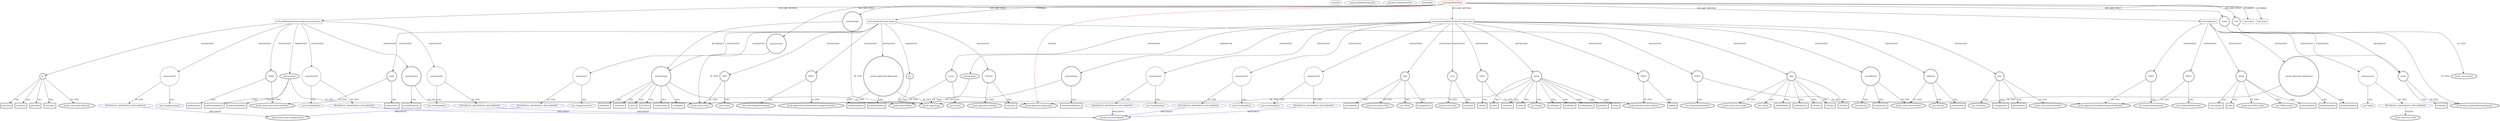 digraph {
baseInfo[graphId=262,category="extension_graph",isAnonymous=false,possibleRelation=true]
frameworkRelatedTypesInfo[0="javafx.application.Application"]
possibleCollaborationsInfo[0="262~CLIENT_METHOD_DECLARATION-INSTANTIATION-~javafx.application.Application ~javafx.beans.value.ChangeListener ~false~true",1="262~CLIENT_METHOD_DECLARATION-INSTANTIATION-~javafx.application.Application ~javafx.event.EventHandler ~false~true",2="262~OVERRIDING_METHOD_DECLARATION-INSTANTIATION-~javafx.application.Application ~javafx.beans.value.ChangeListener ~false~true",3="262~CLIENT_METHOD_DECLARATION-INSTANTIATION-~javafx.application.Application ~javafx.concurrent.Task ~false~true"]
locationInfo[projectName="DC37-Super-Mario-Paint",filePath="/DC37-Super-Mario-Paint/Super-Mario-Paint-master/src/smp/SuperMarioPaint.java",contextSignature="SuperMarioPaint",graphId="262"]
0[label="smp.SuperMarioPaint",vertexType="ROOT_CLIENT_CLASS_DECLARATION",isFrameworkType=false,color=red]
1[label="javafx.application.Application",vertexType="FRAMEWORK_CLASS_TYPE",isFrameworkType=true,peripheries=2]
2[label="primaryScene",vertexType="FIELD_DECLARATION",isFrameworkType=true,peripheries=2,shape=circle]
3[label="javafx.scene.Scene",vertexType="FRAMEWORK_CLASS_TYPE",isFrameworkType=true,peripheries=2]
4[label="primaryStage",vertexType="FIELD_DECLARATION",isFrameworkType=true,peripheries=2,shape=circle]
5[label="javafx.stage.Stage",vertexType="FRAMEWORK_CLASS_TYPE",isFrameworkType=true,peripheries=2]
6[label="ready",vertexType="FIELD_DECLARATION",isFrameworkType=true,peripheries=2,shape=circle]
7[label="javafx.beans.property.BooleanProperty",vertexType="FRAMEWORK_CLASS_TYPE",isFrameworkType=true,peripheries=2]
8[label="root",vertexType="FIELD_DECLARATION",isFrameworkType=true,peripheries=2,shape=circle]
9[label="javafx.scene.Parent",vertexType="FRAMEWORK_CLASS_TYPE",isFrameworkType=true,peripheries=2]
10[label="void init()",vertexType="OVERRIDING_METHOD_DECLARATION",isFrameworkType=false,shape=box]
11[label="void start(javafx.stage.Stage)",vertexType="OVERRIDING_METHOD_DECLARATION",isFrameworkType=false,shape=box]
12[label="ps",vertexType="PARAMETER_DECLARATION",isFrameworkType=true,peripheries=2]
14[label="ready",vertexType="VARIABLE_EXPRESION",isFrameworkType=true,peripheries=2,shape=circle]
16[label="javafx.beans.value.ObservableValue",vertexType="FRAMEWORK_INTERFACE_TYPE",isFrameworkType=true,peripheries=2]
15[label="addListener()",vertexType="INSIDE_CALL",isFrameworkType=true,peripheries=2,shape=box]
18[label="anonymous1",vertexType="VARIABLE_EXPRESION",isFrameworkType=false,shape=circle]
19[label="REFERENCE_ANONYMOUS_DECLARATION",vertexType="REFERENCE_ANONYMOUS_DECLARATION",isFrameworkType=false,color=blue]
20[label="javafx.beans.value.ChangeListener",vertexType="FRAMEWORK_INTERFACE_TYPE",isFrameworkType=true,peripheries=2]
17[label="new ChangeListener()",vertexType="CONSTRUCTOR_CALL",isFrameworkType=false]
21[label="Platform",vertexType="VARIABLE_EXPRESION",isFrameworkType=true,peripheries=2,shape=circle]
23[label="javafx.application.Platform",vertexType="FRAMEWORK_CLASS_TYPE",isFrameworkType=true,peripheries=2]
22[label="runLater()",vertexType="INSIDE_CALL",isFrameworkType=true,peripheries=2,shape=box]
24[label="primaryStage",vertexType="VARIABLE_EXPRESION",isFrameworkType=true,peripheries=2,shape=circle]
25[label="setTitle()",vertexType="INSIDE_CALL",isFrameworkType=true,peripheries=2,shape=box]
28[label="setResizable()",vertexType="INSIDE_CALL",isFrameworkType=true,peripheries=2,shape=box]
30[label="setHeight()",vertexType="INSIDE_CALL",isFrameworkType=true,peripheries=2,shape=box]
32[label="setWidth()",vertexType="INSIDE_CALL",isFrameworkType=true,peripheries=2,shape=box]
34[label="VAR7",vertexType="VARIABLE_EXPRESION",isFrameworkType=true,peripheries=2,shape=circle]
33[label="new Scene()",vertexType="CONSTRUCTOR_CALL",isFrameworkType=true,peripheries=2]
37[label="setScene()",vertexType="INSIDE_CALL",isFrameworkType=true,peripheries=2,shape=box]
38[label="_:javafx.application.Application",vertexType="VARIABLE_EXPRESION",isFrameworkType=true,peripheries=2,shape=circle]
39[label="notifyPreloader()",vertexType="INSIDE_CALL",isFrameworkType=true,peripheries=2,shape=box]
42[label="VAR10",vertexType="VARIABLE_EXPRESION",isFrameworkType=true,peripheries=2,shape=circle]
43[label="javafx.application.Preloader.ProgressNotification",vertexType="FRAMEWORK_CLASS_TYPE",isFrameworkType=true,peripheries=2]
41[label="new ProgressNotification()",vertexType="CONSTRUCTOR_CALL",isFrameworkType=true,peripheries=2]
45[label="notifyPreloader()",vertexType="INSIDE_CALL",isFrameworkType=true,peripheries=2,shape=box]
47[label="VAR12",vertexType="VARIABLE_EXPRESION",isFrameworkType=true,peripheries=2,shape=circle]
48[label="javafx.application.Preloader.StateChangeNotification",vertexType="FRAMEWORK_CLASS_TYPE",isFrameworkType=true,peripheries=2]
46[label="new StateChangeNotification()",vertexType="CONSTRUCTOR_CALL",isFrameworkType=true,peripheries=2]
50[label="show()",vertexType="INSIDE_CALL",isFrameworkType=true,peripheries=2,shape=box]
51[label="void stop()",vertexType="OVERRIDING_METHOD_DECLARATION",isFrameworkType=false,shape=box]
52[label="void longStart()",vertexType="CLIENT_METHOD_DECLARATION",isFrameworkType=false,shape=box]
54[label="anonymous14",vertexType="VARIABLE_EXPRESION",isFrameworkType=false,shape=circle]
55[label="REFERENCE_ANONYMOUS_DECLARATION",vertexType="REFERENCE_ANONYMOUS_DECLARATION",isFrameworkType=false,color=blue]
56[label="javafx.concurrent.Task",vertexType="FRAMEWORK_CLASS_TYPE",isFrameworkType=true,peripheries=2]
53[label="new Task()",vertexType="CONSTRUCTOR_CALL",isFrameworkType=false]
57[label="_:javafx.application.Application",vertexType="VARIABLE_EXPRESION",isFrameworkType=true,peripheries=2,shape=circle]
58[label="notifyPreloader()",vertexType="INSIDE_CALL",isFrameworkType=true,peripheries=2,shape=box]
61[label="VAR16",vertexType="VARIABLE_EXPRESION",isFrameworkType=true,peripheries=2,shape=circle]
60[label="new ProgressNotification()",vertexType="CONSTRUCTOR_CALL",isFrameworkType=true,peripheries=2]
64[label="loader",vertexType="VARIABLE_EXPRESION",isFrameworkType=true,peripheries=2,shape=circle]
65[label="javafx.fxml.FXMLLoader",vertexType="FRAMEWORK_CLASS_TYPE",isFrameworkType=true,peripheries=2]
63[label="new FXMLLoader()",vertexType="CONSTRUCTOR_CALL",isFrameworkType=true,peripheries=2]
67[label="setController()",vertexType="INSIDE_CALL",isFrameworkType=true,peripheries=2,shape=box]
69[label="setLocation()",vertexType="INSIDE_CALL",isFrameworkType=true,peripheries=2,shape=box]
71[label="load()",vertexType="INSIDE_CALL",isFrameworkType=true,peripheries=2,shape=box]
73[label="notifyPreloader()",vertexType="INSIDE_CALL",isFrameworkType=true,peripheries=2,shape=box]
75[label="VAR22",vertexType="VARIABLE_EXPRESION",isFrameworkType=true,peripheries=2,shape=circle]
74[label="new ProgressNotification()",vertexType="CONSTRUCTOR_CALL",isFrameworkType=true,peripheries=2]
77[label="ready",vertexType="VARIABLE_EXPRESION",isFrameworkType=true,peripheries=2,shape=circle]
78[label="setValue()",vertexType="INSIDE_CALL",isFrameworkType=true,peripheries=2,shape=box]
80[label="void setupCloseBehaviour(javafx.stage.Stage)",vertexType="CLIENT_METHOD_DECLARATION",isFrameworkType=false,shape=box]
81[label="primaryStage",vertexType="PARAMETER_DECLARATION",isFrameworkType=true,peripheries=2]
83[label="primaryStage",vertexType="VARIABLE_EXPRESION",isFrameworkType=true,peripheries=2,shape=circle]
85[label="javafx.stage.Window",vertexType="FRAMEWORK_CLASS_TYPE",isFrameworkType=true,peripheries=2]
84[label="setOnCloseRequest()",vertexType="INSIDE_CALL",isFrameworkType=true,peripheries=2,shape=box]
87[label="anonymous25",vertexType="VARIABLE_EXPRESION",isFrameworkType=false,shape=circle]
88[label="REFERENCE_ANONYMOUS_DECLARATION",vertexType="REFERENCE_ANONYMOUS_DECLARATION",isFrameworkType=false,color=blue]
89[label="javafx.event.EventHandler",vertexType="FRAMEWORK_INTERFACE_TYPE",isFrameworkType=true,peripheries=2]
86[label="new EventHandler()",vertexType="CONSTRUCTOR_CALL",isFrameworkType=false]
91[label="dialog",vertexType="VARIABLE_EXPRESION",isFrameworkType=true,peripheries=2,shape=circle]
90[label="new Stage()",vertexType="CONSTRUCTOR_CALL",isFrameworkType=true,peripheries=2]
94[label="setHeight()",vertexType="INSIDE_CALL",isFrameworkType=true,peripheries=2,shape=box]
96[label="setWidth()",vertexType="INSIDE_CALL",isFrameworkType=true,peripheries=2,shape=box]
98[label="setResizable()",vertexType="INSIDE_CALL",isFrameworkType=true,peripheries=2,shape=box]
100[label="initStyle()",vertexType="INSIDE_CALL",isFrameworkType=true,peripheries=2,shape=box]
102[label="label",vertexType="VARIABLE_EXPRESION",isFrameworkType=true,peripheries=2,shape=circle]
103[label="javafx.scene.control.Label",vertexType="FRAMEWORK_CLASS_TYPE",isFrameworkType=true,peripheries=2]
101[label="new Label()",vertexType="CONSTRUCTOR_CALL",isFrameworkType=true,peripheries=2]
105[label="setMaxWidth()",vertexType="INSIDE_CALL",isFrameworkType=true,peripheries=2,shape=box]
107[label="setWrapText()",vertexType="INSIDE_CALL",isFrameworkType=true,peripheries=2,shape=box]
109[label="setText()",vertexType="INSIDE_CALL",isFrameworkType=true,peripheries=2,shape=box]
111[label="setText()",vertexType="INSIDE_CALL",isFrameworkType=true,peripheries=2,shape=box]
113[label="setText()",vertexType="INSIDE_CALL",isFrameworkType=true,peripheries=2,shape=box]
115[label="okButton",vertexType="VARIABLE_EXPRESION",isFrameworkType=true,peripheries=2,shape=circle]
116[label="javafx.scene.control.Button",vertexType="FRAMEWORK_CLASS_TYPE",isFrameworkType=true,peripheries=2]
114[label="new Button()",vertexType="CONSTRUCTOR_CALL",isFrameworkType=true,peripheries=2]
118[label="setOnAction()",vertexType="INSIDE_CALL",isFrameworkType=true,peripheries=2,shape=box]
120[label="anonymous39",vertexType="VARIABLE_EXPRESION",isFrameworkType=false,shape=circle]
121[label="REFERENCE_ANONYMOUS_DECLARATION",vertexType="REFERENCE_ANONYMOUS_DECLARATION",isFrameworkType=false,color=blue]
119[label="new EventHandler()",vertexType="CONSTRUCTOR_CALL",isFrameworkType=false]
124[label="close()",vertexType="INSIDE_CALL",isFrameworkType=true,peripheries=2,shape=box]
126[label="cancelButton",vertexType="VARIABLE_EXPRESION",isFrameworkType=true,peripheries=2,shape=circle]
125[label="new Button()",vertexType="CONSTRUCTOR_CALL",isFrameworkType=true,peripheries=2]
129[label="setOnAction()",vertexType="INSIDE_CALL",isFrameworkType=true,peripheries=2,shape=box]
131[label="anonymous43",vertexType="VARIABLE_EXPRESION",isFrameworkType=false,shape=circle]
132[label="REFERENCE_ANONYMOUS_DECLARATION",vertexType="REFERENCE_ANONYMOUS_DECLARATION",isFrameworkType=false,color=blue]
130[label="new EventHandler()",vertexType="CONSTRUCTOR_CALL",isFrameworkType=false]
135[label="close()",vertexType="INSIDE_CALL",isFrameworkType=true,peripheries=2,shape=box]
137[label="pane",vertexType="VARIABLE_EXPRESION",isFrameworkType=true,peripheries=2,shape=circle]
138[label="javafx.scene.layout.FlowPane",vertexType="FRAMEWORK_CLASS_TYPE",isFrameworkType=true,peripheries=2]
136[label="new FlowPane()",vertexType="CONSTRUCTOR_CALL",isFrameworkType=true,peripheries=2]
140[label="setAlignment()",vertexType="INSIDE_CALL",isFrameworkType=true,peripheries=2,shape=box]
141[label="VAR47",vertexType="VARIABLE_EXPRESION",isFrameworkType=true,peripheries=2,shape=circle]
143[label="javafx.collections.ObservableList",vertexType="FRAMEWORK_INTERFACE_TYPE",isFrameworkType=true,peripheries=2]
142[label="addAll()",vertexType="INSIDE_CALL",isFrameworkType=true,peripheries=2,shape=box]
145[label="getChildren()",vertexType="INSIDE_CALL",isFrameworkType=true,peripheries=2,shape=box]
147[label="vBox",vertexType="VARIABLE_EXPRESION",isFrameworkType=true,peripheries=2,shape=circle]
148[label="javafx.scene.layout.VBox",vertexType="FRAMEWORK_CLASS_TYPE",isFrameworkType=true,peripheries=2]
146[label="new VBox()",vertexType="CONSTRUCTOR_CALL",isFrameworkType=true,peripheries=2]
150[label="setAlignment()",vertexType="INSIDE_CALL",isFrameworkType=true,peripheries=2,shape=box]
151[label="VAR51",vertexType="VARIABLE_EXPRESION",isFrameworkType=true,peripheries=2,shape=circle]
152[label="addAll()",vertexType="INSIDE_CALL",isFrameworkType=true,peripheries=2,shape=box]
155[label="getChildren()",vertexType="INSIDE_CALL",isFrameworkType=true,peripheries=2,shape=box]
157[label="scene1",vertexType="VARIABLE_EXPRESION",isFrameworkType=true,peripheries=2,shape=circle]
156[label="new Scene()",vertexType="CONSTRUCTOR_CALL",isFrameworkType=true,peripheries=2]
160[label="setScene()",vertexType="INSIDE_CALL",isFrameworkType=true,peripheries=2,shape=box]
162[label="show()",vertexType="INSIDE_CALL",isFrameworkType=true,peripheries=2,shape=box]
163[label="event",vertexType="VARIABLE_EXPRESION",isFrameworkType=true,peripheries=2,shape=circle]
165[label="javafx.event.Event",vertexType="FRAMEWORK_CLASS_TYPE",isFrameworkType=true,peripheries=2]
164[label="consume()",vertexType="INSIDE_CALL",isFrameworkType=true,peripheries=2,shape=box]
166[label="void makeKeyboardListeners(javafx.scene.Scene)",vertexType="CLIENT_METHOD_DECLARATION",isFrameworkType=false,shape=box]
167[label="primaryScene",vertexType="PARAMETER_DECLARATION",isFrameworkType=true,peripheries=2]
170[label="addEventHandler()",vertexType="INSIDE_CALL",isFrameworkType=true,peripheries=2,shape=box]
172[label="anonymous58",vertexType="VARIABLE_EXPRESION",isFrameworkType=false,shape=circle]
173[label="REFERENCE_ANONYMOUS_DECLARATION",vertexType="REFERENCE_ANONYMOUS_DECLARATION",isFrameworkType=false,color=blue]
171[label="new EventHandler()",vertexType="CONSTRUCTOR_CALL",isFrameworkType=false]
175[label="ke",vertexType="VARIABLE_EXPRESION",isFrameworkType=true,peripheries=2,shape=circle]
177[label="javafx.scene.input.KeyEvent",vertexType="FRAMEWORK_CLASS_TYPE",isFrameworkType=true,peripheries=2]
176[label="getCode()",vertexType="INSIDE_CALL",isFrameworkType=true,peripheries=2,shape=box]
179[label="consume()",vertexType="INSIDE_CALL",isFrameworkType=true,peripheries=2,shape=box]
181[label="addEventHandler()",vertexType="INSIDE_CALL",isFrameworkType=true,peripheries=2,shape=box]
183[label="anonymous62",vertexType="VARIABLE_EXPRESION",isFrameworkType=false,shape=circle]
184[label="REFERENCE_ANONYMOUS_DECLARATION",vertexType="REFERENCE_ANONYMOUS_DECLARATION",isFrameworkType=false,color=blue]
182[label="new EventHandler()",vertexType="CONSTRUCTOR_CALL",isFrameworkType=false]
187[label="getCode()",vertexType="INSIDE_CALL",isFrameworkType=true,peripheries=2,shape=box]
189[label="consume()",vertexType="INSIDE_CALL",isFrameworkType=true,peripheries=2,shape=box]
190[label="VAR65",vertexType="VARIABLE_EXPRESION",isFrameworkType=true,peripheries=2,shape=circle]
191[label="addListener()",vertexType="INSIDE_CALL",isFrameworkType=true,peripheries=2,shape=box]
193[label="primaryStage",vertexType="VARIABLE_EXPRESION",isFrameworkType=true,peripheries=2,shape=circle]
194[label="focusedProperty()",vertexType="INSIDE_CALL",isFrameworkType=true,peripheries=2,shape=box]
197[label="anonymous67",vertexType="VARIABLE_EXPRESION",isFrameworkType=false,shape=circle]
198[label="REFERENCE_ANONYMOUS_DECLARATION",vertexType="REFERENCE_ANONYMOUS_DECLARATION",isFrameworkType=false,color=blue]
196[label="new ChangeListener()",vertexType="CONSTRUCTOR_CALL",isFrameworkType=false]
0->1[label="EXTEND",color=red]
0->2[label="DECLARE_FIELD"]
2->3[label="OF_TYPE"]
0->4[label="DECLARE_FIELD"]
4->5[label="OF_TYPE"]
0->6[label="DECLARE_FIELD"]
6->7[label="OF_TYPE"]
0->8[label="DECLARE_FIELD"]
8->9[label="OF_TYPE"]
0->10[label="OVERRIDE"]
0->11[label="OVERRIDE"]
12->5[label="OF_TYPE"]
11->12[label="PARAMETER"]
11->14[label="INSTANTIATE"]
14->16[label="OF_TYPE"]
14->15[label="CALL"]
11->18[label="INSTANTIATE"]
19->20[label="IMPLEMENT",color=blue]
18->19[label="OF_TYPE"]
18->17[label="CALL"]
11->21[label="INSTANTIATE"]
21->23[label="OF_TYPE"]
21->22[label="CALL"]
11->24[label="INSTANTIATE"]
4->24[label="REFERENCE"]
24->5[label="OF_TYPE"]
24->25[label="CALL"]
24->28[label="CALL"]
24->30[label="CALL"]
24->32[label="CALL"]
11->34[label="INSTANTIATE"]
34->3[label="OF_TYPE"]
34->33[label="CALL"]
24->37[label="CALL"]
11->38[label="INSTANTIATE"]
38->1[label="OF_TYPE"]
38->39[label="CALL"]
11->42[label="INSTANTIATE"]
42->43[label="OF_TYPE"]
42->41[label="CALL"]
38->45[label="CALL"]
11->47[label="INSTANTIATE"]
47->48[label="OF_TYPE"]
47->46[label="CALL"]
24->50[label="CALL"]
0->51[label="OVERRIDE"]
0->52[label="DECLARE_METHOD"]
52->54[label="INSTANTIATE"]
55->56[label="EXTEND",color=blue]
54->55[label="OF_TYPE"]
54->53[label="CALL"]
52->57[label="INSTANTIATE"]
57->1[label="OF_TYPE"]
57->58[label="CALL"]
52->61[label="INSTANTIATE"]
61->43[label="OF_TYPE"]
61->60[label="CALL"]
52->64[label="INSTANTIATE"]
64->65[label="OF_TYPE"]
64->63[label="CALL"]
64->67[label="CALL"]
64->69[label="CALL"]
64->71[label="CALL"]
57->73[label="CALL"]
52->75[label="INSTANTIATE"]
75->43[label="OF_TYPE"]
75->74[label="CALL"]
52->77[label="INSTANTIATE"]
6->77[label="REFERENCE"]
77->7[label="OF_TYPE"]
77->78[label="CALL"]
0->80[label="DECLARE_METHOD"]
81->5[label="OF_TYPE"]
80->81[label="PARAMETER"]
80->83[label="INSTANTIATE"]
83->85[label="OF_TYPE"]
83->84[label="CALL"]
80->87[label="INSTANTIATE"]
88->89[label="IMPLEMENT",color=blue]
87->88[label="OF_TYPE"]
87->86[label="CALL"]
80->91[label="INSTANTIATE"]
91->5[label="OF_TYPE"]
91->90[label="CALL"]
91->94[label="CALL"]
91->96[label="CALL"]
91->98[label="CALL"]
91->100[label="CALL"]
80->102[label="INSTANTIATE"]
102->103[label="OF_TYPE"]
102->101[label="CALL"]
102->105[label="CALL"]
102->107[label="CALL"]
102->109[label="CALL"]
102->111[label="CALL"]
102->113[label="CALL"]
80->115[label="INSTANTIATE"]
115->116[label="OF_TYPE"]
115->114[label="CALL"]
115->118[label="CALL"]
80->120[label="INSTANTIATE"]
121->89[label="IMPLEMENT",color=blue]
120->121[label="OF_TYPE"]
120->119[label="CALL"]
91->124[label="CALL"]
80->126[label="INSTANTIATE"]
126->116[label="OF_TYPE"]
126->125[label="CALL"]
126->129[label="CALL"]
80->131[label="INSTANTIATE"]
132->89[label="IMPLEMENT",color=blue]
131->132[label="OF_TYPE"]
131->130[label="CALL"]
91->135[label="CALL"]
80->137[label="INSTANTIATE"]
137->138[label="OF_TYPE"]
137->136[label="CALL"]
137->140[label="CALL"]
80->141[label="INSTANTIATE"]
141->143[label="OF_TYPE"]
141->142[label="CALL"]
137->145[label="CALL"]
80->147[label="INSTANTIATE"]
147->148[label="OF_TYPE"]
147->146[label="CALL"]
147->150[label="CALL"]
80->151[label="INSTANTIATE"]
151->143[label="OF_TYPE"]
151->152[label="CALL"]
147->155[label="CALL"]
80->157[label="INSTANTIATE"]
157->3[label="OF_TYPE"]
157->156[label="CALL"]
91->160[label="CALL"]
91->162[label="CALL"]
80->163[label="INSTANTIATE"]
163->165[label="OF_TYPE"]
163->164[label="CALL"]
0->166[label="DECLARE_METHOD"]
167->3[label="OF_TYPE"]
166->167[label="PARAMETER"]
167->170[label="CALL"]
166->172[label="INSTANTIATE"]
173->89[label="IMPLEMENT",color=blue]
172->173[label="OF_TYPE"]
172->171[label="CALL"]
166->175[label="INSTANTIATE"]
175->177[label="OF_TYPE"]
175->176[label="CALL"]
175->179[label="CALL"]
167->181[label="CALL"]
166->183[label="INSTANTIATE"]
184->89[label="IMPLEMENT",color=blue]
183->184[label="OF_TYPE"]
183->182[label="CALL"]
175->187[label="CALL"]
175->189[label="CALL"]
166->190[label="INSTANTIATE"]
190->16[label="OF_TYPE"]
190->191[label="CALL"]
166->193[label="INSTANTIATE"]
193->85[label="OF_TYPE"]
193->194[label="CALL"]
166->197[label="INSTANTIATE"]
198->20[label="IMPLEMENT",color=blue]
197->198[label="OF_TYPE"]
197->196[label="CALL"]
}
